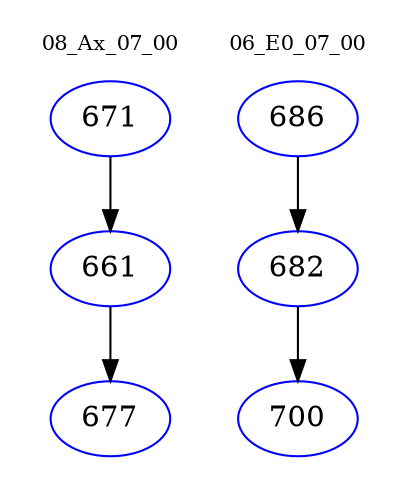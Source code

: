 digraph{
subgraph cluster_0 {
color = white
label = "08_Ax_07_00";
fontsize=10;
T0_671 [label="671", color="blue"]
T0_671 -> T0_661 [color="black"]
T0_661 [label="661", color="blue"]
T0_661 -> T0_677 [color="black"]
T0_677 [label="677", color="blue"]
}
subgraph cluster_1 {
color = white
label = "06_E0_07_00";
fontsize=10;
T1_686 [label="686", color="blue"]
T1_686 -> T1_682 [color="black"]
T1_682 [label="682", color="blue"]
T1_682 -> T1_700 [color="black"]
T1_700 [label="700", color="blue"]
}
}
